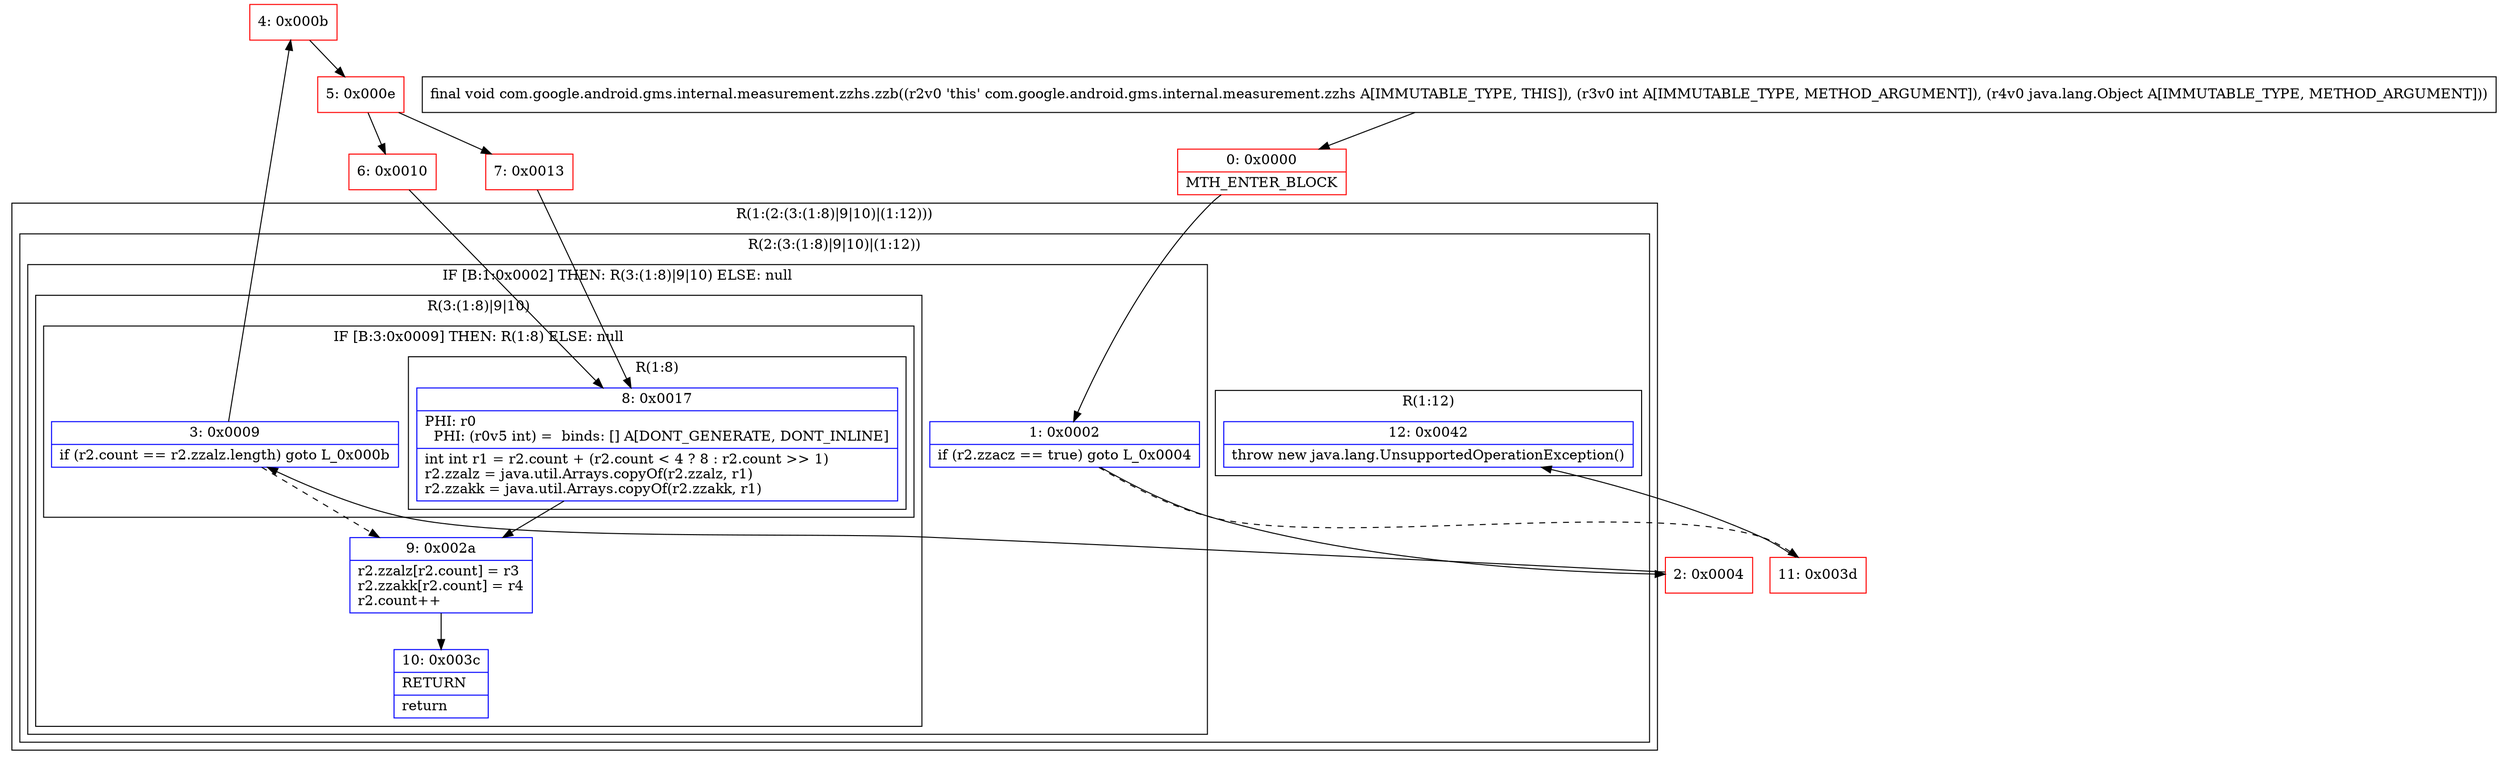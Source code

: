digraph "CFG forcom.google.android.gms.internal.measurement.zzhs.zzb(ILjava\/lang\/Object;)V" {
subgraph cluster_Region_180205450 {
label = "R(1:(2:(3:(1:8)|9|10)|(1:12)))";
node [shape=record,color=blue];
subgraph cluster_Region_167786021 {
label = "R(2:(3:(1:8)|9|10)|(1:12))";
node [shape=record,color=blue];
subgraph cluster_IfRegion_626210341 {
label = "IF [B:1:0x0002] THEN: R(3:(1:8)|9|10) ELSE: null";
node [shape=record,color=blue];
Node_1 [shape=record,label="{1\:\ 0x0002|if (r2.zzacz == true) goto L_0x0004\l}"];
subgraph cluster_Region_1262349749 {
label = "R(3:(1:8)|9|10)";
node [shape=record,color=blue];
subgraph cluster_IfRegion_752550591 {
label = "IF [B:3:0x0009] THEN: R(1:8) ELSE: null";
node [shape=record,color=blue];
Node_3 [shape=record,label="{3\:\ 0x0009|if (r2.count == r2.zzalz.length) goto L_0x000b\l}"];
subgraph cluster_Region_923629148 {
label = "R(1:8)";
node [shape=record,color=blue];
Node_8 [shape=record,label="{8\:\ 0x0017|PHI: r0 \l  PHI: (r0v5 int) =  binds: [] A[DONT_GENERATE, DONT_INLINE]\l|int int r1 = r2.count + (r2.count \< 4 ? 8 : r2.count \>\> 1)\lr2.zzalz = java.util.Arrays.copyOf(r2.zzalz, r1)\lr2.zzakk = java.util.Arrays.copyOf(r2.zzakk, r1)\l}"];
}
}
Node_9 [shape=record,label="{9\:\ 0x002a|r2.zzalz[r2.count] = r3\lr2.zzakk[r2.count] = r4\lr2.count++\l}"];
Node_10 [shape=record,label="{10\:\ 0x003c|RETURN\l|return\l}"];
}
}
subgraph cluster_Region_669104159 {
label = "R(1:12)";
node [shape=record,color=blue];
Node_12 [shape=record,label="{12\:\ 0x0042|throw new java.lang.UnsupportedOperationException()\l}"];
}
}
}
Node_0 [shape=record,color=red,label="{0\:\ 0x0000|MTH_ENTER_BLOCK\l}"];
Node_2 [shape=record,color=red,label="{2\:\ 0x0004}"];
Node_4 [shape=record,color=red,label="{4\:\ 0x000b}"];
Node_5 [shape=record,color=red,label="{5\:\ 0x000e}"];
Node_6 [shape=record,color=red,label="{6\:\ 0x0010}"];
Node_7 [shape=record,color=red,label="{7\:\ 0x0013}"];
Node_11 [shape=record,color=red,label="{11\:\ 0x003d}"];
MethodNode[shape=record,label="{final void com.google.android.gms.internal.measurement.zzhs.zzb((r2v0 'this' com.google.android.gms.internal.measurement.zzhs A[IMMUTABLE_TYPE, THIS]), (r3v0 int A[IMMUTABLE_TYPE, METHOD_ARGUMENT]), (r4v0 java.lang.Object A[IMMUTABLE_TYPE, METHOD_ARGUMENT])) }"];
MethodNode -> Node_0;
Node_1 -> Node_2;
Node_1 -> Node_11[style=dashed];
Node_3 -> Node_4;
Node_3 -> Node_9[style=dashed];
Node_8 -> Node_9;
Node_9 -> Node_10;
Node_0 -> Node_1;
Node_2 -> Node_3;
Node_4 -> Node_5;
Node_5 -> Node_6;
Node_5 -> Node_7;
Node_6 -> Node_8;
Node_7 -> Node_8;
Node_11 -> Node_12;
}


